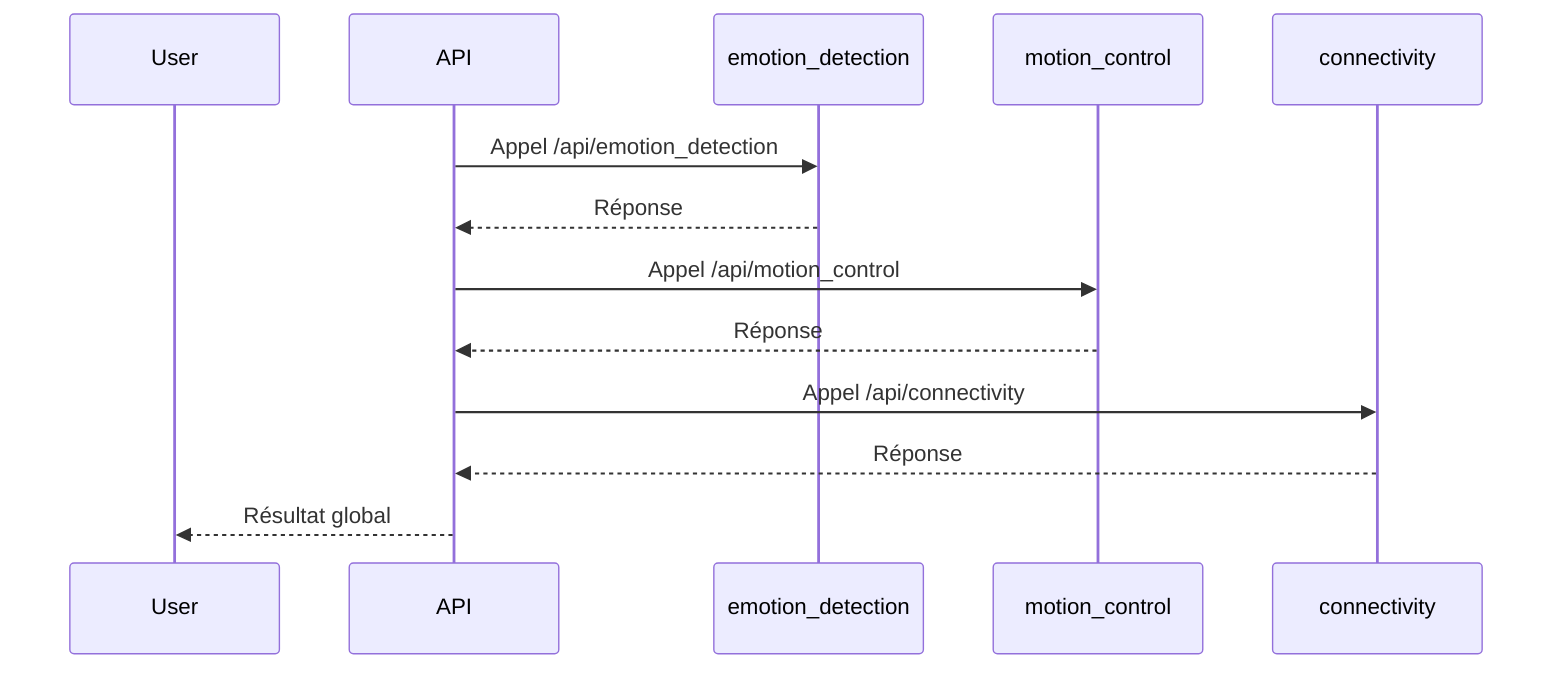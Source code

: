 sequenceDiagram
    participant User
    participant API
    API->>emotion_detection: Appel /api/emotion_detection
    emotion_detection-->>API: Réponse
    API->>motion_control: Appel /api/motion_control
    motion_control-->>API: Réponse
    API->>connectivity: Appel /api/connectivity
    connectivity-->>API: Réponse
    API -->> User: Résultat global